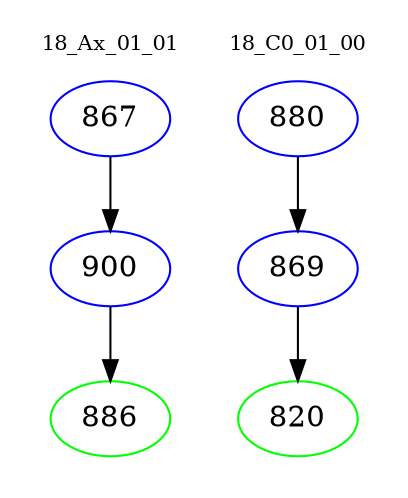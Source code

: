 digraph{
subgraph cluster_0 {
color = white
label = "18_Ax_01_01";
fontsize=10;
T0_867 [label="867", color="blue"]
T0_867 -> T0_900 [color="black"]
T0_900 [label="900", color="blue"]
T0_900 -> T0_886 [color="black"]
T0_886 [label="886", color="green"]
}
subgraph cluster_1 {
color = white
label = "18_C0_01_00";
fontsize=10;
T1_880 [label="880", color="blue"]
T1_880 -> T1_869 [color="black"]
T1_869 [label="869", color="blue"]
T1_869 -> T1_820 [color="black"]
T1_820 [label="820", color="green"]
}
}
